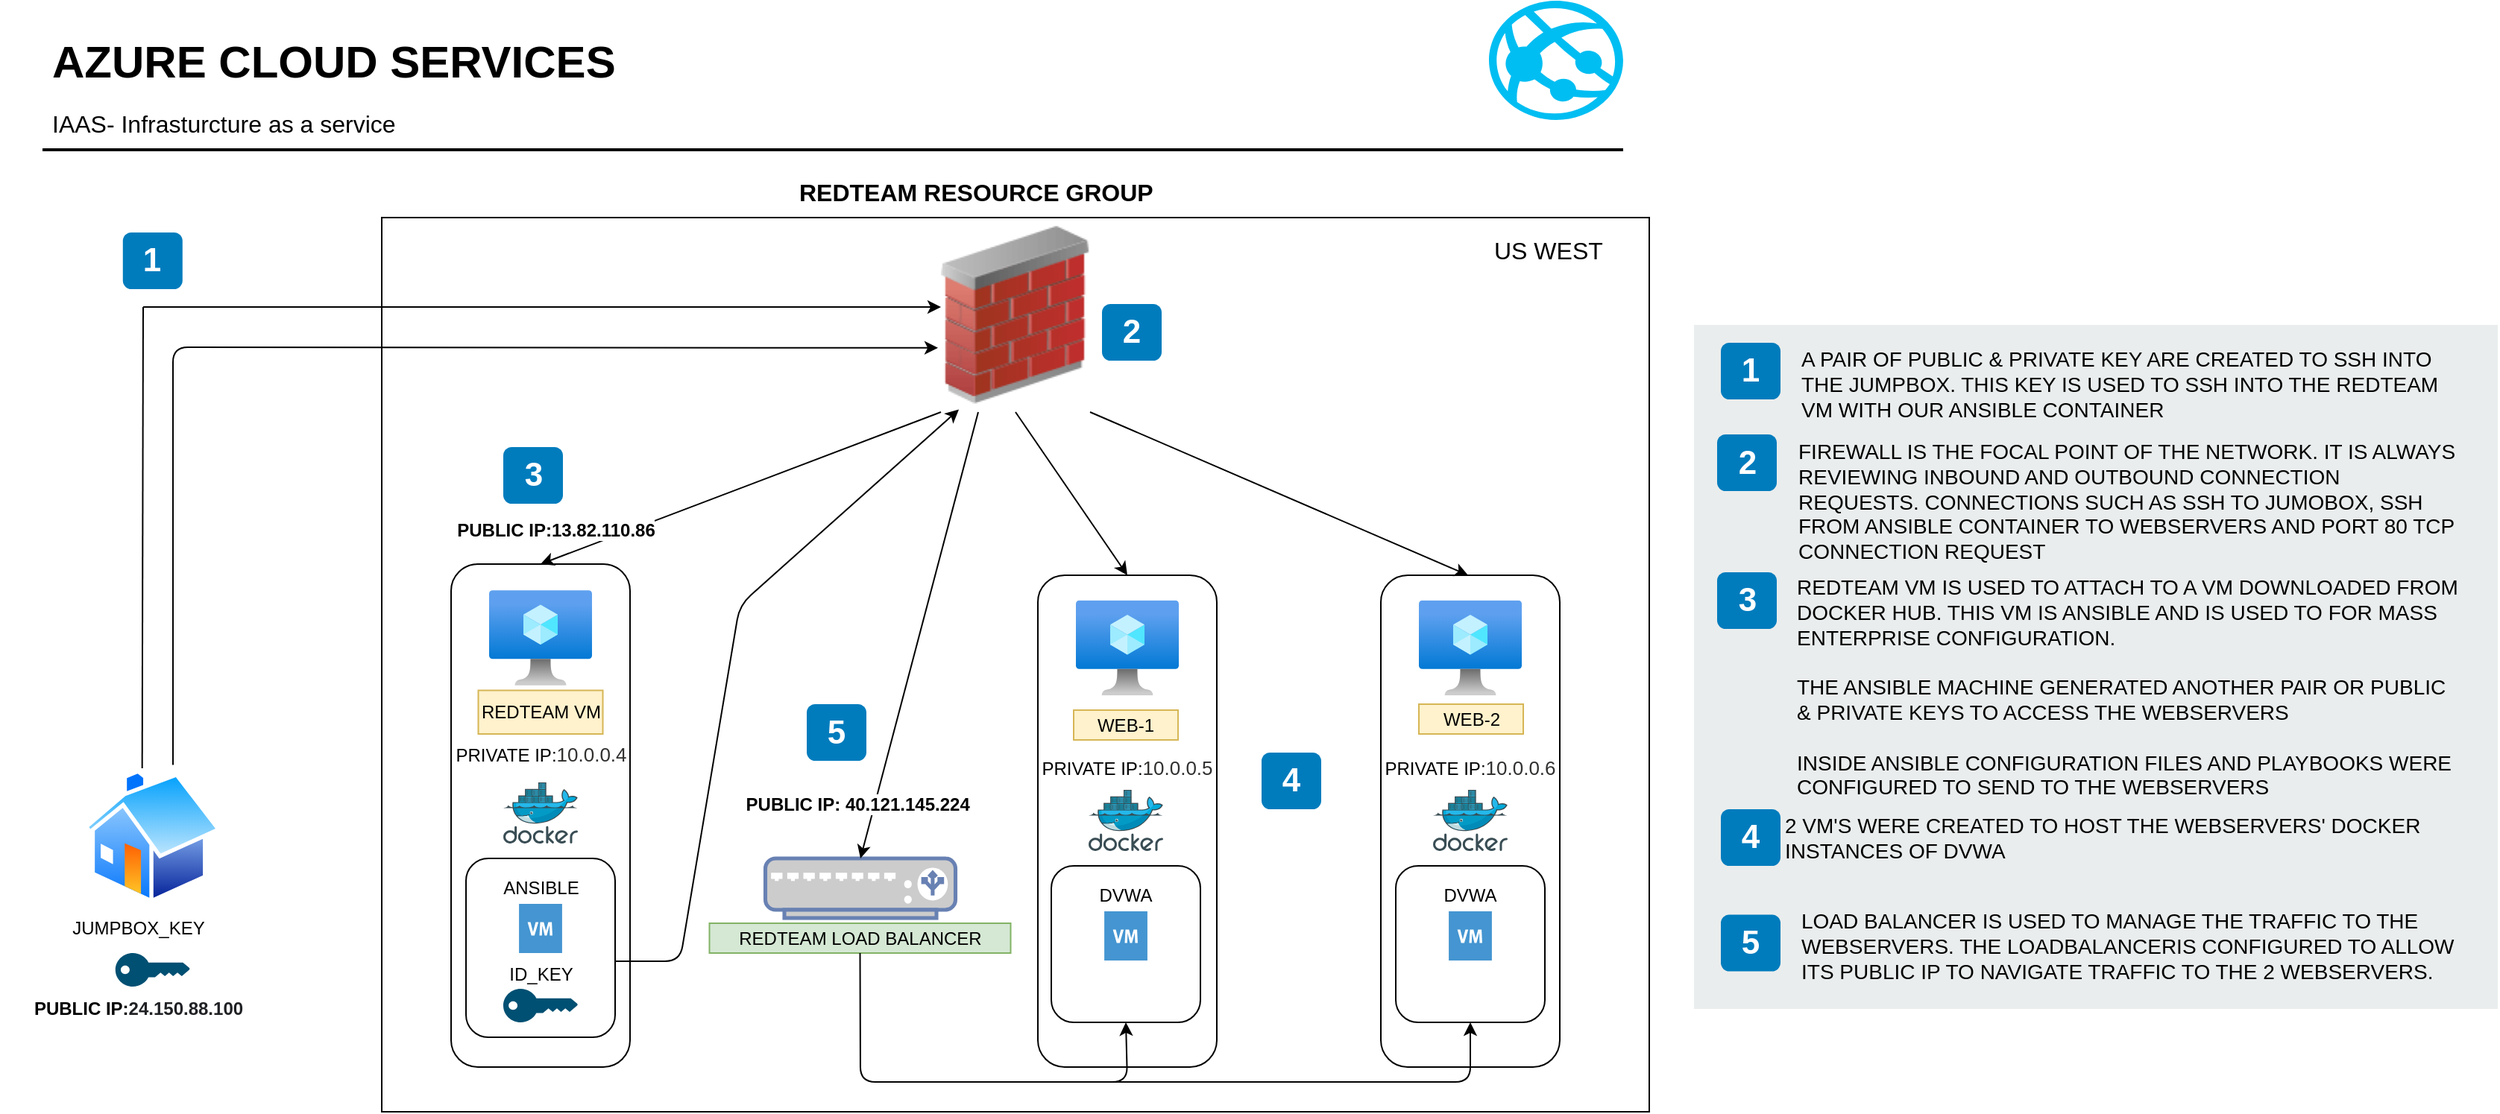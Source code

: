 <mxfile version="14.5.3" type="device"><diagram id="Ht1M8jgEwFfnCIfOTk4-" name="Page-1"><mxGraphModel dx="2397" dy="1134" grid="1" gridSize="10" guides="1" tooltips="1" connect="1" arrows="1" fold="1" page="1" pageScale="1" pageWidth="1169" pageHeight="827" math="0" shadow="0"><root><mxCell id="0"/><mxCell id="1" parent="0"/><mxCell id="c0KEXseOrgDnufkLfVEC-2" value="" style="rounded=0;whiteSpace=wrap;html=1;" vertex="1" parent="1"><mxGeometry x="280" y="190" width="850" height="600" as="geometry"/></mxCell><mxCell id="c0KEXseOrgDnufkLfVEC-13" value="" style="rounded=1;whiteSpace=wrap;html=1;" vertex="1" parent="1"><mxGeometry x="326.5" y="422.5" width="120" height="337.5" as="geometry"/></mxCell><mxCell id="-QjtrjUzRDEMRZ5MF8oH-9" value="1" style="rounded=1;whiteSpace=wrap;html=1;fillColor=#007CBD;strokeColor=none;fontColor=#FFFFFF;fontStyle=1;fontSize=22;" parent="1" vertex="1"><mxGeometry x="106.39" y="200" width="40" height="38" as="geometry"/></mxCell><mxCell id="-QjtrjUzRDEMRZ5MF8oH-27" value="2" style="rounded=1;whiteSpace=wrap;html=1;fillColor=#007CBD;strokeColor=none;fontColor=#FFFFFF;fontStyle=1;fontSize=22;" parent="1" vertex="1"><mxGeometry x="763" y="248" width="40" height="38" as="geometry"/></mxCell><mxCell id="-QjtrjUzRDEMRZ5MF8oH-28" value="3" style="rounded=1;whiteSpace=wrap;html=1;fillColor=#007CBD;strokeColor=none;fontColor=#FFFFFF;fontStyle=1;fontSize=22;" parent="1" vertex="1"><mxGeometry x="361.5" y="344" width="40" height="38" as="geometry"/></mxCell><mxCell id="-QjtrjUzRDEMRZ5MF8oH-30" value="5" style="rounded=1;whiteSpace=wrap;html=1;fillColor=#007CBD;strokeColor=none;fontColor=#FFFFFF;fontStyle=1;fontSize=22;" parent="1" vertex="1"><mxGeometry x="565" y="516.5" width="40" height="38" as="geometry"/></mxCell><mxCell id="-QjtrjUzRDEMRZ5MF8oH-47" value="AZURE CLOUD SERVICES" style="text;html=1;resizable=0;points=[];autosize=1;align=left;verticalAlign=top;spacingTop=-4;fontSize=30;fontStyle=1" parent="1" vertex="1"><mxGeometry x="56.5" y="64.5" width="390" height="40" as="geometry"/></mxCell><mxCell id="-QjtrjUzRDEMRZ5MF8oH-48" value="IAAS- Infrasturcture as a service" style="text;html=1;resizable=0;points=[];autosize=1;align=left;verticalAlign=top;spacingTop=-4;fontSize=16;" parent="1" vertex="1"><mxGeometry x="56.5" y="114.5" width="250" height="20" as="geometry"/></mxCell><mxCell id="-QjtrjUzRDEMRZ5MF8oH-49" value="REDTEAM RESOURCE GROUP" style="text;html=1;resizable=0;points=[];autosize=1;align=left;verticalAlign=top;spacingTop=-4;fontSize=16;fontStyle=1" parent="1" vertex="1"><mxGeometry x="557.5" y="160.5" width="250" height="20" as="geometry"/></mxCell><mxCell id="SCVMTBWpLvtzJIhz15lM-1" value="" style="line;strokeWidth=2;html=1;fontSize=14;" parent="1" vertex="1"><mxGeometry x="52.5" y="139.5" width="1060" height="10" as="geometry"/></mxCell><mxCell id="7OVz4w7n9kzEPWy-4BBC-3" value="" style="rounded=0;whiteSpace=wrap;html=1;fillColor=#EAEDED;fontSize=22;fontColor=#FFFFFF;strokeColor=none;labelBackgroundColor=none;" parent="1" vertex="1"><mxGeometry x="1160" y="262" width="539" height="459" as="geometry"/></mxCell><mxCell id="7OVz4w7n9kzEPWy-4BBC-4" value="1" style="rounded=1;whiteSpace=wrap;html=1;fillColor=#007CBD;strokeColor=none;fontColor=#FFFFFF;fontStyle=1;fontSize=22;labelBackgroundColor=none;" parent="1" vertex="1"><mxGeometry x="1178" y="274" width="40" height="38" as="geometry"/></mxCell><mxCell id="7OVz4w7n9kzEPWy-4BBC-5" value="2" style="rounded=1;whiteSpace=wrap;html=1;fillColor=#007CBD;strokeColor=none;fontColor=#FFFFFF;fontStyle=1;fontSize=22;labelBackgroundColor=none;" parent="1" vertex="1"><mxGeometry x="1175.5" y="335.5" width="40" height="38" as="geometry"/></mxCell><mxCell id="7OVz4w7n9kzEPWy-4BBC-6" value="3" style="rounded=1;whiteSpace=wrap;html=1;fillColor=#007CBD;strokeColor=none;fontColor=#FFFFFF;fontStyle=1;fontSize=22;labelBackgroundColor=none;" parent="1" vertex="1"><mxGeometry x="1175.5" y="428" width="40" height="38" as="geometry"/></mxCell><mxCell id="7OVz4w7n9kzEPWy-4BBC-7" value="4" style="rounded=1;whiteSpace=wrap;html=1;fillColor=#007CBD;strokeColor=none;fontColor=#FFFFFF;fontStyle=1;fontSize=22;labelBackgroundColor=none;" parent="1" vertex="1"><mxGeometry x="870" y="549" width="40" height="38" as="geometry"/></mxCell><mxCell id="7OVz4w7n9kzEPWy-4BBC-8" value="5" style="rounded=1;whiteSpace=wrap;html=1;fillColor=#007CBD;strokeColor=none;fontColor=#FFFFFF;fontStyle=1;fontSize=22;labelBackgroundColor=none;" parent="1" vertex="1"><mxGeometry x="1178" y="657.75" width="40" height="38" as="geometry"/></mxCell><mxCell id="7OVz4w7n9kzEPWy-4BBC-13" value="A PAIR OF PUBLIC &amp;amp; PRIVATE KEY ARE CREATED TO SSH INTO THE JUMPBOX. THIS KEY IS USED TO SSH INTO THE REDTEAM VM WITH OUR ANSIBLE CONTAINER" style="text;html=1;align=left;verticalAlign=top;spacingTop=-4;fontSize=14;labelBackgroundColor=none;whiteSpace=wrap;" parent="1" vertex="1"><mxGeometry x="1229.5" y="273.5" width="449" height="118" as="geometry"/></mxCell><mxCell id="7OVz4w7n9kzEPWy-4BBC-14" value="&lt;span&gt;FIREWALL IS THE FOCAL POINT OF THE NETWORK. IT IS ALWAYS REVIEWING INBOUND AND OUTBOUND CONNECTION REQUESTS. CONNECTIONS SUCH AS SSH TO JUMOBOX, SSH FROM ANSIBLE CONTAINER TO WEBSERVERS AND PORT 80 TCP CONNECTION REQUEST&lt;/span&gt;" style="text;html=1;align=left;verticalAlign=top;spacingTop=-4;fontSize=14;labelBackgroundColor=none;whiteSpace=wrap;" parent="1" vertex="1"><mxGeometry x="1227.5" y="336" width="450" height="84.5" as="geometry"/></mxCell><mxCell id="7OVz4w7n9kzEPWy-4BBC-15" value="&lt;span&gt;REDTEAM VM IS USED TO ATTACH TO A VM DOWNLOADED FROM DOCKER HUB. THIS VM IS ANSIBLE AND IS USED TO FOR MASS ENTERPRISE CONFIGURATION.&lt;br&gt;&lt;br&gt;THE ANSIBLE MACHINE GENERATED ANOTHER PAIR OR PUBLIC &amp;amp; PRIVATE KEYS TO ACCESS THE WEBSERVERS&lt;br&gt;&lt;br&gt;INSIDE ANSIBLE CONFIGURATION FILES AND PLAYBOOKS WERE CONFIGURED TO SEND TO THE WEBSERVERS&lt;br&gt;&lt;br&gt;&lt;br&gt;&lt;/span&gt;" style="text;html=1;align=left;verticalAlign=top;spacingTop=-4;fontSize=14;labelBackgroundColor=none;whiteSpace=wrap;" parent="1" vertex="1"><mxGeometry x="1226.5" y="426.5" width="450" height="164.5" as="geometry"/></mxCell><mxCell id="7OVz4w7n9kzEPWy-4BBC-16" value="&lt;span&gt;2 VM'S WERE CREATED TO HOST THE WEBSERVERS' DOCKER INSTANCES OF DVWA&lt;/span&gt;" style="text;html=1;align=left;verticalAlign=top;spacingTop=-4;fontSize=14;labelBackgroundColor=none;whiteSpace=wrap;" parent="1" vertex="1"><mxGeometry x="1219" y="587" width="450" height="54" as="geometry"/></mxCell><mxCell id="7OVz4w7n9kzEPWy-4BBC-17" value="&lt;span&gt;LOAD BALANCER IS USED TO MANAGE THE TRAFFIC TO THE WEBSERVERS. THE LOADBALANCERIS CONFIGURED TO ALLOW ITS PUBLIC IP TO NAVIGATE TRAFFIC TO THE 2 WEBSERVERS.&amp;nbsp;&lt;/span&gt;" style="text;html=1;align=left;verticalAlign=top;spacingTop=-4;fontSize=14;labelBackgroundColor=none;whiteSpace=wrap;" parent="1" vertex="1"><mxGeometry x="1229.5" y="651" width="449" height="60" as="geometry"/></mxCell><mxCell id="c0KEXseOrgDnufkLfVEC-3" value="" style="aspect=fixed;perimeter=ellipsePerimeter;html=1;align=center;shadow=0;dashed=0;spacingTop=3;image;image=img/lib/active_directory/home.svg;" vertex="1" parent="1"><mxGeometry x="80" y="560" width="92.78" height="90" as="geometry"/></mxCell><mxCell id="c0KEXseOrgDnufkLfVEC-8" value="" style="verticalLabelPosition=bottom;html=1;verticalAlign=top;align=center;strokeColor=none;fillColor=#00BEF2;shape=mxgraph.azure.azure_website;pointerEvents=1;" vertex="1" parent="1"><mxGeometry x="1022.5" y="44.5" width="90" height="80" as="geometry"/></mxCell><mxCell id="c0KEXseOrgDnufkLfVEC-9" value="" style="aspect=fixed;html=1;points=[];align=center;image;fontSize=12;image=img/lib/azure2/compute/Virtual_Machine.svg;" vertex="1" parent="1"><mxGeometry x="352" y="440" width="69" height="64" as="geometry"/></mxCell><mxCell id="c0KEXseOrgDnufkLfVEC-10" value="" style="image;html=1;image=img/lib/clip_art/networking/Firewall_02_128x128.png" vertex="1" parent="1"><mxGeometry x="655" y="190" width="100" height="130.5" as="geometry"/></mxCell><mxCell id="c0KEXseOrgDnufkLfVEC-11" value="" style="endArrow=none;html=1;exitX=0.424;exitY=-0.006;exitDx=0;exitDy=0;exitPerimeter=0;" edge="1" parent="1" source="c0KEXseOrgDnufkLfVEC-3"><mxGeometry width="50" height="50" relative="1" as="geometry"><mxPoint x="122.78" y="610" as="sourcePoint"/><mxPoint x="120" y="250" as="targetPoint"/><Array as="points"><mxPoint x="120" y="560"/></Array></mxGeometry></mxCell><mxCell id="c0KEXseOrgDnufkLfVEC-12" value="" style="endArrow=classic;html=1;" edge="1" parent="1"><mxGeometry width="50" height="50" relative="1" as="geometry"><mxPoint x="120" y="250" as="sourcePoint"/><mxPoint x="655" y="250" as="targetPoint"/></mxGeometry></mxCell><mxCell id="c0KEXseOrgDnufkLfVEC-14" value="" style="endArrow=classic;html=1;entryX=0.5;entryY=0;entryDx=0;entryDy=0;exitX=0;exitY=1;exitDx=0;exitDy=0;" edge="1" parent="1" source="c0KEXseOrgDnufkLfVEC-10" target="c0KEXseOrgDnufkLfVEC-13"><mxGeometry width="50" height="50" relative="1" as="geometry"><mxPoint x="630" y="321" as="sourcePoint"/><mxPoint x="790" y="400" as="targetPoint"/></mxGeometry></mxCell><mxCell id="c0KEXseOrgDnufkLfVEC-15" value="" style="rounded=1;whiteSpace=wrap;html=1;" vertex="1" parent="1"><mxGeometry x="720" y="430" width="120" height="330" as="geometry"/></mxCell><mxCell id="c0KEXseOrgDnufkLfVEC-16" value="" style="aspect=fixed;html=1;points=[];align=center;image;fontSize=12;image=img/lib/azure2/compute/Virtual_Machine.svg;" vertex="1" parent="1"><mxGeometry x="745.5" y="446.75" width="69" height="64" as="geometry"/></mxCell><mxCell id="c0KEXseOrgDnufkLfVEC-17" value="" style="rounded=1;whiteSpace=wrap;html=1;" vertex="1" parent="1"><mxGeometry x="950" y="430" width="120" height="330" as="geometry"/></mxCell><mxCell id="c0KEXseOrgDnufkLfVEC-18" value="" style="aspect=fixed;html=1;points=[];align=center;image;fontSize=12;image=img/lib/azure2/compute/Virtual_Machine.svg;" vertex="1" parent="1"><mxGeometry x="975.5" y="446.75" width="69" height="64" as="geometry"/></mxCell><mxCell id="c0KEXseOrgDnufkLfVEC-19" value="" style="endArrow=classic;html=1;entryX=0.5;entryY=0;entryDx=0;entryDy=0;exitX=0.5;exitY=1;exitDx=0;exitDy=0;" edge="1" parent="1" source="c0KEXseOrgDnufkLfVEC-10" target="c0KEXseOrgDnufkLfVEC-15"><mxGeometry width="50" height="50" relative="1" as="geometry"><mxPoint x="922.5" y="317.5" as="sourcePoint"/><mxPoint x="774" y="419.5" as="targetPoint"/></mxGeometry></mxCell><mxCell id="c0KEXseOrgDnufkLfVEC-20" value="" style="endArrow=classic;html=1;entryX=0.5;entryY=0;entryDx=0;entryDy=0;exitX=1;exitY=1;exitDx=0;exitDy=0;" edge="1" parent="1" source="c0KEXseOrgDnufkLfVEC-10"><mxGeometry width="50" height="50" relative="1" as="geometry"><mxPoint x="933.5" y="320.5" as="sourcePoint"/><mxPoint x="1008.5" y="430" as="targetPoint"/></mxGeometry></mxCell><mxCell id="c0KEXseOrgDnufkLfVEC-21" value="PRIVATE IP:&lt;span style=&quot;color: rgb(50 , 49 , 48) ; font-family: &amp;#34;az_ea_font&amp;#34; , &amp;#34;segoe ui&amp;#34; , &amp;#34;az_font&amp;#34; , , , &amp;#34;blinkmacsystemfont&amp;#34; , &amp;#34;roboto&amp;#34; , &amp;#34;oxygen&amp;#34; , &amp;#34;ubuntu&amp;#34; , &amp;#34;cantarell&amp;#34; , &amp;#34;open sans&amp;#34; , &amp;#34;helvetica neue&amp;#34; , sans-serif ; font-size: 13px ; background-color: rgb(255 , 255 , 255)&quot;&gt;10.0.0.4&lt;/span&gt;" style="text;html=1;strokeColor=none;fillColor=none;align=center;verticalAlign=middle;whiteSpace=wrap;rounded=0;" vertex="1" parent="1"><mxGeometry x="326.5" y="540" width="120" height="20" as="geometry"/></mxCell><mxCell id="c0KEXseOrgDnufkLfVEC-25" value="REDTEAM VM" style="text;html=1;strokeColor=#d6b656;fillColor=#fff2cc;align=center;verticalAlign=middle;whiteSpace=wrap;overflow=hidden;" vertex="1" parent="1"><mxGeometry x="344.75" y="507.25" width="83.5" height="29.25" as="geometry"/></mxCell><mxCell id="c0KEXseOrgDnufkLfVEC-26" value="WEB-1" style="text;html=1;strokeColor=#d6b656;fillColor=#fff2cc;align=center;verticalAlign=middle;whiteSpace=wrap;overflow=hidden;" vertex="1" parent="1"><mxGeometry x="744" y="520.5" width="70" height="20" as="geometry"/></mxCell><mxCell id="c0KEXseOrgDnufkLfVEC-28" value="" style="shape=image;html=1;verticalAlign=top;verticalLabelPosition=bottom;labelBackgroundColor=#ffffff;imageAspect=0;aspect=fixed;image=https://cdn2.iconfinder.com/data/icons/stilllife/48x48/filesystems/gnome-fs-ssh.png" vertex="1" parent="1"><mxGeometry x="157.5" y="200" width="48" height="48" as="geometry"/></mxCell><mxCell id="c0KEXseOrgDnufkLfVEC-30" value="" style="fontColor=#0066CC;verticalAlign=top;verticalLabelPosition=bottom;labelPosition=center;align=center;html=1;outlineConnect=0;fillColor=#CCCCCC;strokeColor=#6881B3;gradientColor=none;gradientDirection=north;strokeWidth=2;shape=mxgraph.networks.load_balancer;" vertex="1" parent="1"><mxGeometry x="537.25" y="620" width="127.5" height="40" as="geometry"/></mxCell><mxCell id="c0KEXseOrgDnufkLfVEC-31" value="" style="endArrow=classic;html=1;entryX=0.5;entryY=0;entryDx=0;entryDy=0;exitX=0.25;exitY=1;exitDx=0;exitDy=0;entryPerimeter=0;" edge="1" parent="1" source="c0KEXseOrgDnufkLfVEC-10" target="c0KEXseOrgDnufkLfVEC-30"><mxGeometry width="50" height="50" relative="1" as="geometry"><mxPoint x="610" y="370" as="sourcePoint"/><mxPoint x="685" y="479.5" as="targetPoint"/></mxGeometry></mxCell><mxCell id="c0KEXseOrgDnufkLfVEC-32" value="" style="shape=image;html=1;verticalAlign=top;verticalLabelPosition=bottom;labelBackgroundColor=#ffffff;imageAspect=0;aspect=fixed;image=https://cdn2.iconfinder.com/data/icons/stilllife/48x48/filesystems/gnome-fs-ssh.png" vertex="1" parent="1"><mxGeometry x="755" y="360" width="48" height="48" as="geometry"/></mxCell><mxCell id="c0KEXseOrgDnufkLfVEC-33" value="" style="shape=image;html=1;verticalAlign=top;verticalLabelPosition=bottom;labelBackgroundColor=#ffffff;imageAspect=0;aspect=fixed;image=https://cdn2.iconfinder.com/data/icons/stilllife/48x48/filesystems/gnome-fs-ssh.png" vertex="1" parent="1"><mxGeometry x="882.5" y="332" width="48" height="48" as="geometry"/></mxCell><mxCell id="c0KEXseOrgDnufkLfVEC-34" value="" style="shape=image;html=1;verticalAlign=top;verticalLabelPosition=bottom;labelBackgroundColor=#ffffff;imageAspect=0;aspect=fixed;image=https://cdn4.iconfinder.com/data/icons/bitcons/yellow/64x64/tcp.gif" vertex="1" parent="1"><mxGeometry x="600" y="422.5" width="37.5" height="37.5" as="geometry"/></mxCell><mxCell id="c0KEXseOrgDnufkLfVEC-38" value="&lt;font style=&quot;font-size: 12px&quot;&gt;&lt;font&gt;&lt;b&gt;PUBLIC IP:&lt;/b&gt;&lt;/font&gt;&lt;span style=&quot;color: rgb(32 , 33 , 36) ; font-family: &amp;#34;arial&amp;#34; , sans-serif ; text-align: left ; background-color: rgb(255 , 255 , 255)&quot;&gt;&lt;b&gt;24.150.88.100&lt;/b&gt;&lt;/span&gt;&lt;/font&gt;" style="text;html=1;strokeColor=none;fillColor=none;align=center;verticalAlign=middle;whiteSpace=wrap;rounded=0;" vertex="1" parent="1"><mxGeometry x="24.75" y="710.5" width="183.5" height="20" as="geometry"/></mxCell><mxCell id="c0KEXseOrgDnufkLfVEC-39" value="&lt;b&gt;&lt;font style=&quot;font-size: 12px&quot;&gt;&lt;font&gt;PUBLIC IP:&amp;nbsp;&lt;/font&gt;&lt;span style=&quot;background-color: rgb(255 , 255 , 255)&quot;&gt;40.121.145.224&amp;nbsp;&lt;/span&gt;&lt;/font&gt;&lt;/b&gt;" style="text;html=1;strokeColor=none;fillColor=none;align=center;verticalAlign=middle;whiteSpace=wrap;rounded=0;" vertex="1" parent="1"><mxGeometry x="500" y="574" width="201.75" height="20" as="geometry"/></mxCell><mxCell id="c0KEXseOrgDnufkLfVEC-40" value="REDTEAM LOAD BALANCER" style="text;html=1;strokeColor=#82b366;fillColor=#d5e8d4;align=center;verticalAlign=middle;whiteSpace=wrap;overflow=hidden;" vertex="1" parent="1"><mxGeometry x="499.75" y="663.5" width="202" height="20" as="geometry"/></mxCell><mxCell id="c0KEXseOrgDnufkLfVEC-43" value="" style="rounded=1;whiteSpace=wrap;html=1;" vertex="1" parent="1"><mxGeometry x="336.5" y="620" width="100" height="120" as="geometry"/></mxCell><mxCell id="c0KEXseOrgDnufkLfVEC-41" value="" style="aspect=fixed;html=1;points=[];align=center;image;fontSize=12;image=img/lib/mscae/Docker.svg;" vertex="1" parent="1"><mxGeometry x="361.5" y="569" width="50" height="41" as="geometry"/></mxCell><mxCell id="c0KEXseOrgDnufkLfVEC-42" value="" style="shadow=0;dashed=0;html=1;strokeColor=none;fillColor=#4495D1;labelPosition=center;verticalLabelPosition=bottom;verticalAlign=top;align=center;outlineConnect=0;shape=mxgraph.veeam.2d.virtual_machine;" vertex="1" parent="1"><mxGeometry x="372.05" y="650.5" width="28.9" height="33" as="geometry"/></mxCell><mxCell id="c0KEXseOrgDnufkLfVEC-44" value="" style="endArrow=classic;html=1;entryX=0.12;entryY=0.987;entryDx=0;entryDy=0;entryPerimeter=0;" edge="1" parent="1" target="c0KEXseOrgDnufkLfVEC-10"><mxGeometry width="50" height="50" relative="1" as="geometry"><mxPoint x="436.5" y="689" as="sourcePoint"/><mxPoint x="486.5" y="639" as="targetPoint"/><Array as="points"><mxPoint x="480" y="689"/><mxPoint x="520" y="450"/></Array></mxGeometry></mxCell><mxCell id="c0KEXseOrgDnufkLfVEC-45" value="" style="shape=image;html=1;verticalAlign=top;verticalLabelPosition=bottom;labelBackgroundColor=#ffffff;imageAspect=0;aspect=fixed;image=https://cdn2.iconfinder.com/data/icons/stilllife/48x48/filesystems/gnome-fs-ssh.png" vertex="1" parent="1"><mxGeometry x="489.25" y="414" width="48" height="48" as="geometry"/></mxCell><mxCell id="c0KEXseOrgDnufkLfVEC-46" value="ANSIBLE" style="text;html=1;strokeColor=none;fillColor=none;align=center;verticalAlign=middle;whiteSpace=wrap;rounded=0;" vertex="1" parent="1"><mxGeometry x="326.5" y="630" width="120" height="20" as="geometry"/></mxCell><mxCell id="c0KEXseOrgDnufkLfVEC-47" value="" style="points=[[0,0.5,0],[0.24,0,0],[0.5,0.28,0],[0.995,0.475,0],[0.5,0.72,0],[0.24,1,0]];verticalLabelPosition=bottom;html=1;verticalAlign=top;aspect=fixed;align=center;pointerEvents=1;shape=mxgraph.cisco19.key;fillColor=#005073;strokeColor=none;" vertex="1" parent="1"><mxGeometry x="361.5" y="707.5" width="50" height="22.5" as="geometry"/></mxCell><mxCell id="c0KEXseOrgDnufkLfVEC-48" value="ID_KEY" style="text;html=1;strokeColor=none;fillColor=none;align=center;verticalAlign=middle;whiteSpace=wrap;rounded=0;" vertex="1" parent="1"><mxGeometry x="326.5" y="687.5" width="120" height="20" as="geometry"/></mxCell><mxCell id="c0KEXseOrgDnufkLfVEC-49" value="PRIVATE IP:&lt;span style=&quot;color: rgb(50 , 49 , 48) ; font-family: &amp;#34;az_ea_font&amp;#34; , &amp;#34;segoe ui&amp;#34; , &amp;#34;az_font&amp;#34; , , , &amp;#34;blinkmacsystemfont&amp;#34; , &amp;#34;roboto&amp;#34; , &amp;#34;oxygen&amp;#34; , &amp;#34;ubuntu&amp;#34; , &amp;#34;cantarell&amp;#34; , &amp;#34;open sans&amp;#34; , &amp;#34;helvetica neue&amp;#34; , sans-serif ; font-size: 13px ; background-color: rgb(255 , 255 , 255)&quot;&gt;10.0.0.5&lt;/span&gt;" style="text;html=1;strokeColor=none;fillColor=none;align=center;verticalAlign=middle;whiteSpace=wrap;rounded=0;" vertex="1" parent="1"><mxGeometry x="720" y="549" width="120" height="20" as="geometry"/></mxCell><mxCell id="c0KEXseOrgDnufkLfVEC-50" value="PRIVATE IP:&lt;span style=&quot;color: rgb(50 , 49 , 48) ; font-family: &amp;#34;az_ea_font&amp;#34; , &amp;#34;segoe ui&amp;#34; , &amp;#34;az_font&amp;#34; , , , &amp;#34;blinkmacsystemfont&amp;#34; , &amp;#34;roboto&amp;#34; , &amp;#34;oxygen&amp;#34; , &amp;#34;ubuntu&amp;#34; , &amp;#34;cantarell&amp;#34; , &amp;#34;open sans&amp;#34; , &amp;#34;helvetica neue&amp;#34; , sans-serif ; font-size: 13px ; background-color: rgb(255 , 255 , 255)&quot;&gt;10.0.0.6&lt;/span&gt;" style="text;html=1;strokeColor=none;fillColor=none;align=center;verticalAlign=middle;whiteSpace=wrap;rounded=0;" vertex="1" parent="1"><mxGeometry x="950" y="549" width="120" height="20" as="geometry"/></mxCell><mxCell id="c0KEXseOrgDnufkLfVEC-51" value="WEB-2" style="text;html=1;strokeColor=#d6b656;fillColor=#fff2cc;align=center;verticalAlign=middle;whiteSpace=wrap;overflow=hidden;" vertex="1" parent="1"><mxGeometry x="975.5" y="516.5" width="70" height="20" as="geometry"/></mxCell><mxCell id="c0KEXseOrgDnufkLfVEC-52" value="" style="rounded=1;whiteSpace=wrap;html=1;" vertex="1" parent="1"><mxGeometry x="729" y="625" width="100" height="105" as="geometry"/></mxCell><mxCell id="c0KEXseOrgDnufkLfVEC-53" value="" style="aspect=fixed;html=1;points=[];align=center;image;fontSize=12;image=img/lib/mscae/Docker.svg;" vertex="1" parent="1"><mxGeometry x="754" y="574" width="50" height="41" as="geometry"/></mxCell><mxCell id="c0KEXseOrgDnufkLfVEC-54" value="" style="shadow=0;dashed=0;html=1;strokeColor=none;fillColor=#4495D1;labelPosition=center;verticalLabelPosition=bottom;verticalAlign=top;align=center;outlineConnect=0;shape=mxgraph.veeam.2d.virtual_machine;" vertex="1" parent="1"><mxGeometry x="764.55" y="655.5" width="28.9" height="33" as="geometry"/></mxCell><mxCell id="c0KEXseOrgDnufkLfVEC-55" value="DVWA" style="text;html=1;strokeColor=none;fillColor=none;align=center;verticalAlign=middle;whiteSpace=wrap;rounded=0;" vertex="1" parent="1"><mxGeometry x="719" y="635" width="120" height="20" as="geometry"/></mxCell><mxCell id="c0KEXseOrgDnufkLfVEC-61" value="" style="rounded=1;whiteSpace=wrap;html=1;" vertex="1" parent="1"><mxGeometry x="960" y="625" width="100" height="105" as="geometry"/></mxCell><mxCell id="c0KEXseOrgDnufkLfVEC-62" value="" style="aspect=fixed;html=1;points=[];align=center;image;fontSize=12;image=img/lib/mscae/Docker.svg;" vertex="1" parent="1"><mxGeometry x="985" y="574" width="50" height="41" as="geometry"/></mxCell><mxCell id="c0KEXseOrgDnufkLfVEC-63" value="" style="shadow=0;dashed=0;html=1;strokeColor=none;fillColor=#4495D1;labelPosition=center;verticalLabelPosition=bottom;verticalAlign=top;align=center;outlineConnect=0;shape=mxgraph.veeam.2d.virtual_machine;" vertex="1" parent="1"><mxGeometry x="995.55" y="655.5" width="28.9" height="33" as="geometry"/></mxCell><mxCell id="c0KEXseOrgDnufkLfVEC-64" value="DVWA" style="text;html=1;strokeColor=none;fillColor=none;align=center;verticalAlign=middle;whiteSpace=wrap;rounded=0;" vertex="1" parent="1"><mxGeometry x="950" y="635" width="120" height="20" as="geometry"/></mxCell><mxCell id="c0KEXseOrgDnufkLfVEC-65" value="" style="points=[[0,0.5,0],[0.24,0,0],[0.5,0.28,0],[0.995,0.475,0],[0.5,0.72,0],[0.24,1,0]];verticalLabelPosition=bottom;html=1;verticalAlign=top;aspect=fixed;align=center;pointerEvents=1;shape=mxgraph.cisco19.key;fillColor=#005073;strokeColor=none;" vertex="1" parent="1"><mxGeometry x="101.39" y="683.5" width="50" height="22.5" as="geometry"/></mxCell><mxCell id="c0KEXseOrgDnufkLfVEC-67" value="JUMPBOX_KEY" style="text;html=1;strokeColor=none;fillColor=none;align=center;verticalAlign=middle;whiteSpace=wrap;rounded=0;" vertex="1" parent="1"><mxGeometry x="56.5" y="657" width="120" height="20" as="geometry"/></mxCell><mxCell id="c0KEXseOrgDnufkLfVEC-69" value="" style="endArrow=classic;html=1;entryX=0.5;entryY=1;entryDx=0;entryDy=0;exitX=0.5;exitY=1;exitDx=0;exitDy=0;" edge="1" parent="1" source="c0KEXseOrgDnufkLfVEC-40" target="c0KEXseOrgDnufkLfVEC-52"><mxGeometry width="50" height="50" relative="1" as="geometry"><mxPoint x="780" y="570" as="sourcePoint"/><mxPoint x="830" y="520" as="targetPoint"/><Array as="points"><mxPoint x="601" y="770"/><mxPoint x="780" y="770"/></Array></mxGeometry></mxCell><mxCell id="c0KEXseOrgDnufkLfVEC-70" value="" style="endArrow=classic;html=1;entryX=0.5;entryY=1;entryDx=0;entryDy=0;" edge="1" parent="1" target="c0KEXseOrgDnufkLfVEC-61"><mxGeometry width="50" height="50" relative="1" as="geometry"><mxPoint x="690" y="770" as="sourcePoint"/><mxPoint x="789" y="755" as="targetPoint"/><Array as="points"><mxPoint x="950" y="770"/><mxPoint x="1010" y="770"/></Array></mxGeometry></mxCell><mxCell id="c0KEXseOrgDnufkLfVEC-71" value="&lt;font style=&quot;font-size: 12px&quot;&gt;&lt;b&gt;PUBLIC IP:&lt;span style=&quot;background-color: rgb(255 , 255 , 255)&quot;&gt;13.82.110.86&lt;/span&gt;&lt;/b&gt;&lt;/font&gt;" style="text;html=1;strokeColor=none;fillColor=none;align=center;verticalAlign=middle;whiteSpace=wrap;rounded=0;" vertex="1" parent="1"><mxGeometry x="304.75" y="390" width="183.5" height="20" as="geometry"/></mxCell><mxCell id="c0KEXseOrgDnufkLfVEC-72" style="edgeStyle=orthogonalEdgeStyle;rounded=0;orthogonalLoop=1;jettySize=auto;html=1;exitX=0.5;exitY=1;exitDx=0;exitDy=0;" edge="1" parent="1" source="c0KEXseOrgDnufkLfVEC-52" target="c0KEXseOrgDnufkLfVEC-52"><mxGeometry relative="1" as="geometry"/></mxCell><mxCell id="c0KEXseOrgDnufkLfVEC-73" value="4" style="rounded=1;whiteSpace=wrap;html=1;fillColor=#007CBD;strokeColor=none;fontColor=#FFFFFF;fontStyle=1;fontSize=22;labelBackgroundColor=none;" vertex="1" parent="1"><mxGeometry x="1178" y="587" width="40" height="38" as="geometry"/></mxCell><mxCell id="c0KEXseOrgDnufkLfVEC-75" value="" style="endArrow=classic;html=1;entryX=-0.02;entryY=0.67;entryDx=0;entryDy=0;entryPerimeter=0;" edge="1" parent="1" target="c0KEXseOrgDnufkLfVEC-10"><mxGeometry width="50" height="50" relative="1" as="geometry"><mxPoint x="140" y="557.25" as="sourcePoint"/><mxPoint x="190" y="507.25" as="targetPoint"/><Array as="points"><mxPoint x="140" y="277"/></Array></mxGeometry></mxCell><mxCell id="c0KEXseOrgDnufkLfVEC-76" value="" style="shape=image;html=1;verticalAlign=top;verticalLabelPosition=bottom;labelBackgroundColor=#ffffff;imageAspect=0;aspect=fixed;image=https://cdn4.iconfinder.com/data/icons/bitcons/yellow/64x64/tcp.gif" vertex="1" parent="1"><mxGeometry x="169.25" y="290" width="40" height="40" as="geometry"/></mxCell><mxCell id="c0KEXseOrgDnufkLfVEC-77" value="" style="shape=image;html=1;verticalAlign=top;verticalLabelPosition=bottom;labelBackgroundColor=#ffffff;imageAspect=0;aspect=fixed;image=https://cdn4.iconfinder.com/data/icons/bitcons/yellow/64x64/tcp.gif" vertex="1" parent="1"><mxGeometry x="557.5" y="721" width="37.5" height="37.5" as="geometry"/></mxCell><mxCell id="c0KEXseOrgDnufkLfVEC-78" value="US WEST" style="text;html=1;resizable=0;points=[];autosize=1;align=left;verticalAlign=top;spacingTop=-4;fontSize=16;" vertex="1" parent="1"><mxGeometry x="1024.45" y="200" width="90" height="20" as="geometry"/></mxCell></root></mxGraphModel></diagram></mxfile>